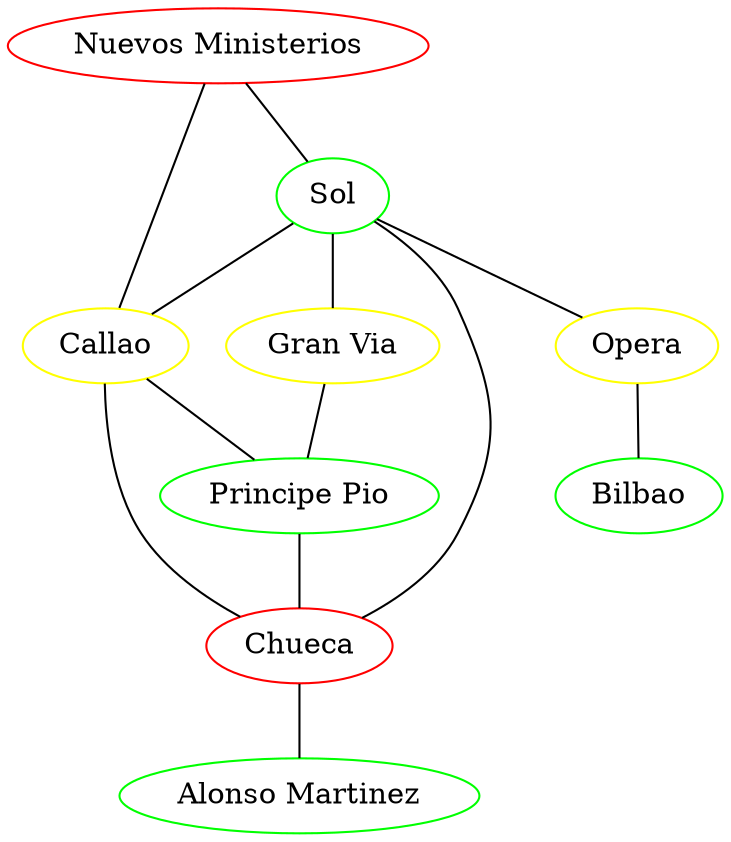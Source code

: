 strict graph G {
  1 [ color="green" label="Sol" ];
  2 [ color="yellow" label="Callao" ];
  3 [ color="yellow" label="Gran Via" ];
  4 [ color="green" label="Principe Pio" ];
  5 [ color="red" label="Chueca" ];
  6 [ color="red" label="Nuevos Ministerios" ];
  7 [ color="yellow" label="Opera" ];
  8 [ color="green" label="Bilbao" ];
  9 [ color="green" label="Alonso Martinez" ];
  1 -- 2 [ color="black" ];
  1 -- 3 [ color="black" ];
  1 -- 5 [ color="black" ];
  2 -- 5 [ color="black" ];
  3 -- 4 [ color="black" ];
  4 -- 5 [ color="black" ];
  6 -- 2 [ color="black" ];
  6 -- 1 [ color="black" ];
  2 -- 4 [ color="black" ];
  1 -- 7 [ color="black" ];
  5 -- 9 [ color="black" ];
  7 -- 8 [ color="black" ];
}

